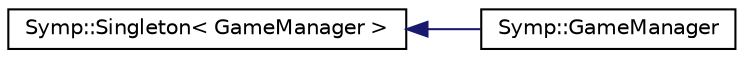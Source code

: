 digraph "Graphical Class Hierarchy"
{
  edge [fontname="Helvetica",fontsize="10",labelfontname="Helvetica",labelfontsize="10"];
  node [fontname="Helvetica",fontsize="10",shape=record];
  rankdir="LR";
  Node1 [label="Symp::Singleton\< GameManager \>",height=0.2,width=0.4,color="black", fillcolor="white", style="filled",URL="$class_symp_1_1_singleton.html"];
  Node1 -> Node2 [dir="back",color="midnightblue",fontsize="10",style="solid",fontname="Helvetica"];
  Node2 [label="Symp::GameManager",height=0.2,width=0.4,color="black", fillcolor="white", style="filled",URL="$class_symp_1_1_game_manager.html"];
}
